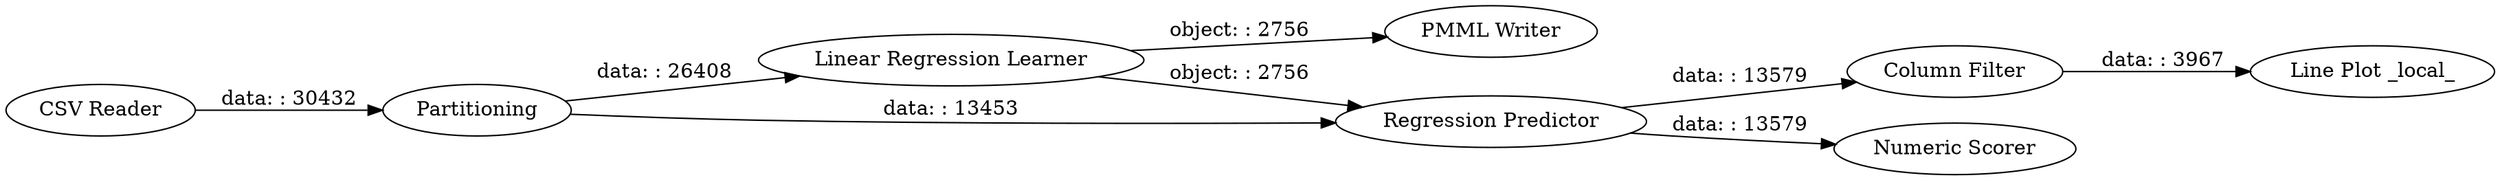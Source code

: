 digraph {
	"9033359903668124860_3" [label="Linear Regression Learner"]
	"9033359903668124860_1" [label="CSV Reader"]
	"9033359903668124860_6" [label="Line Plot _local_"]
	"9033359903668124860_7" [label="Column Filter"]
	"9033359903668124860_4" [label="Regression Predictor"]
	"9033359903668124860_9" [label="Numeric Scorer"]
	"9033359903668124860_8" [label=Partitioning]
	"9033359903668124860_10" [label="PMML Writer"]
	"9033359903668124860_7" -> "9033359903668124860_6" [label="data: : 3967"]
	"9033359903668124860_4" -> "9033359903668124860_9" [label="data: : 13579"]
	"9033359903668124860_3" -> "9033359903668124860_10" [label="object: : 2756"]
	"9033359903668124860_8" -> "9033359903668124860_4" [label="data: : 13453"]
	"9033359903668124860_1" -> "9033359903668124860_8" [label="data: : 30432"]
	"9033359903668124860_8" -> "9033359903668124860_3" [label="data: : 26408"]
	"9033359903668124860_3" -> "9033359903668124860_4" [label="object: : 2756"]
	"9033359903668124860_4" -> "9033359903668124860_7" [label="data: : 13579"]
	rankdir=LR
}
